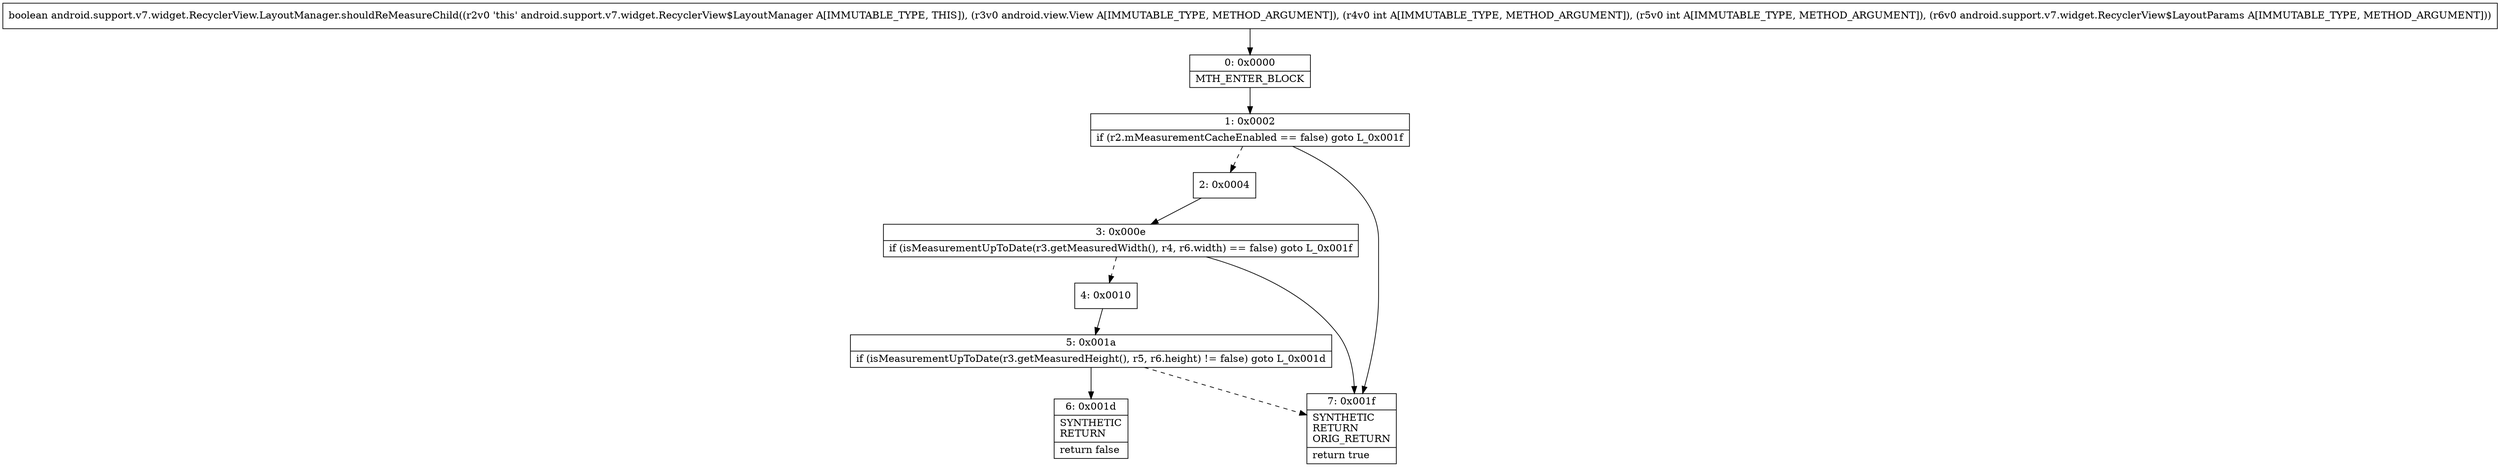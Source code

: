 digraph "CFG forandroid.support.v7.widget.RecyclerView.LayoutManager.shouldReMeasureChild(Landroid\/view\/View;IILandroid\/support\/v7\/widget\/RecyclerView$LayoutParams;)Z" {
Node_0 [shape=record,label="{0\:\ 0x0000|MTH_ENTER_BLOCK\l}"];
Node_1 [shape=record,label="{1\:\ 0x0002|if (r2.mMeasurementCacheEnabled == false) goto L_0x001f\l}"];
Node_2 [shape=record,label="{2\:\ 0x0004}"];
Node_3 [shape=record,label="{3\:\ 0x000e|if (isMeasurementUpToDate(r3.getMeasuredWidth(), r4, r6.width) == false) goto L_0x001f\l}"];
Node_4 [shape=record,label="{4\:\ 0x0010}"];
Node_5 [shape=record,label="{5\:\ 0x001a|if (isMeasurementUpToDate(r3.getMeasuredHeight(), r5, r6.height) != false) goto L_0x001d\l}"];
Node_6 [shape=record,label="{6\:\ 0x001d|SYNTHETIC\lRETURN\l|return false\l}"];
Node_7 [shape=record,label="{7\:\ 0x001f|SYNTHETIC\lRETURN\lORIG_RETURN\l|return true\l}"];
MethodNode[shape=record,label="{boolean android.support.v7.widget.RecyclerView.LayoutManager.shouldReMeasureChild((r2v0 'this' android.support.v7.widget.RecyclerView$LayoutManager A[IMMUTABLE_TYPE, THIS]), (r3v0 android.view.View A[IMMUTABLE_TYPE, METHOD_ARGUMENT]), (r4v0 int A[IMMUTABLE_TYPE, METHOD_ARGUMENT]), (r5v0 int A[IMMUTABLE_TYPE, METHOD_ARGUMENT]), (r6v0 android.support.v7.widget.RecyclerView$LayoutParams A[IMMUTABLE_TYPE, METHOD_ARGUMENT])) }"];
MethodNode -> Node_0;
Node_0 -> Node_1;
Node_1 -> Node_2[style=dashed];
Node_1 -> Node_7;
Node_2 -> Node_3;
Node_3 -> Node_4[style=dashed];
Node_3 -> Node_7;
Node_4 -> Node_5;
Node_5 -> Node_6;
Node_5 -> Node_7[style=dashed];
}

